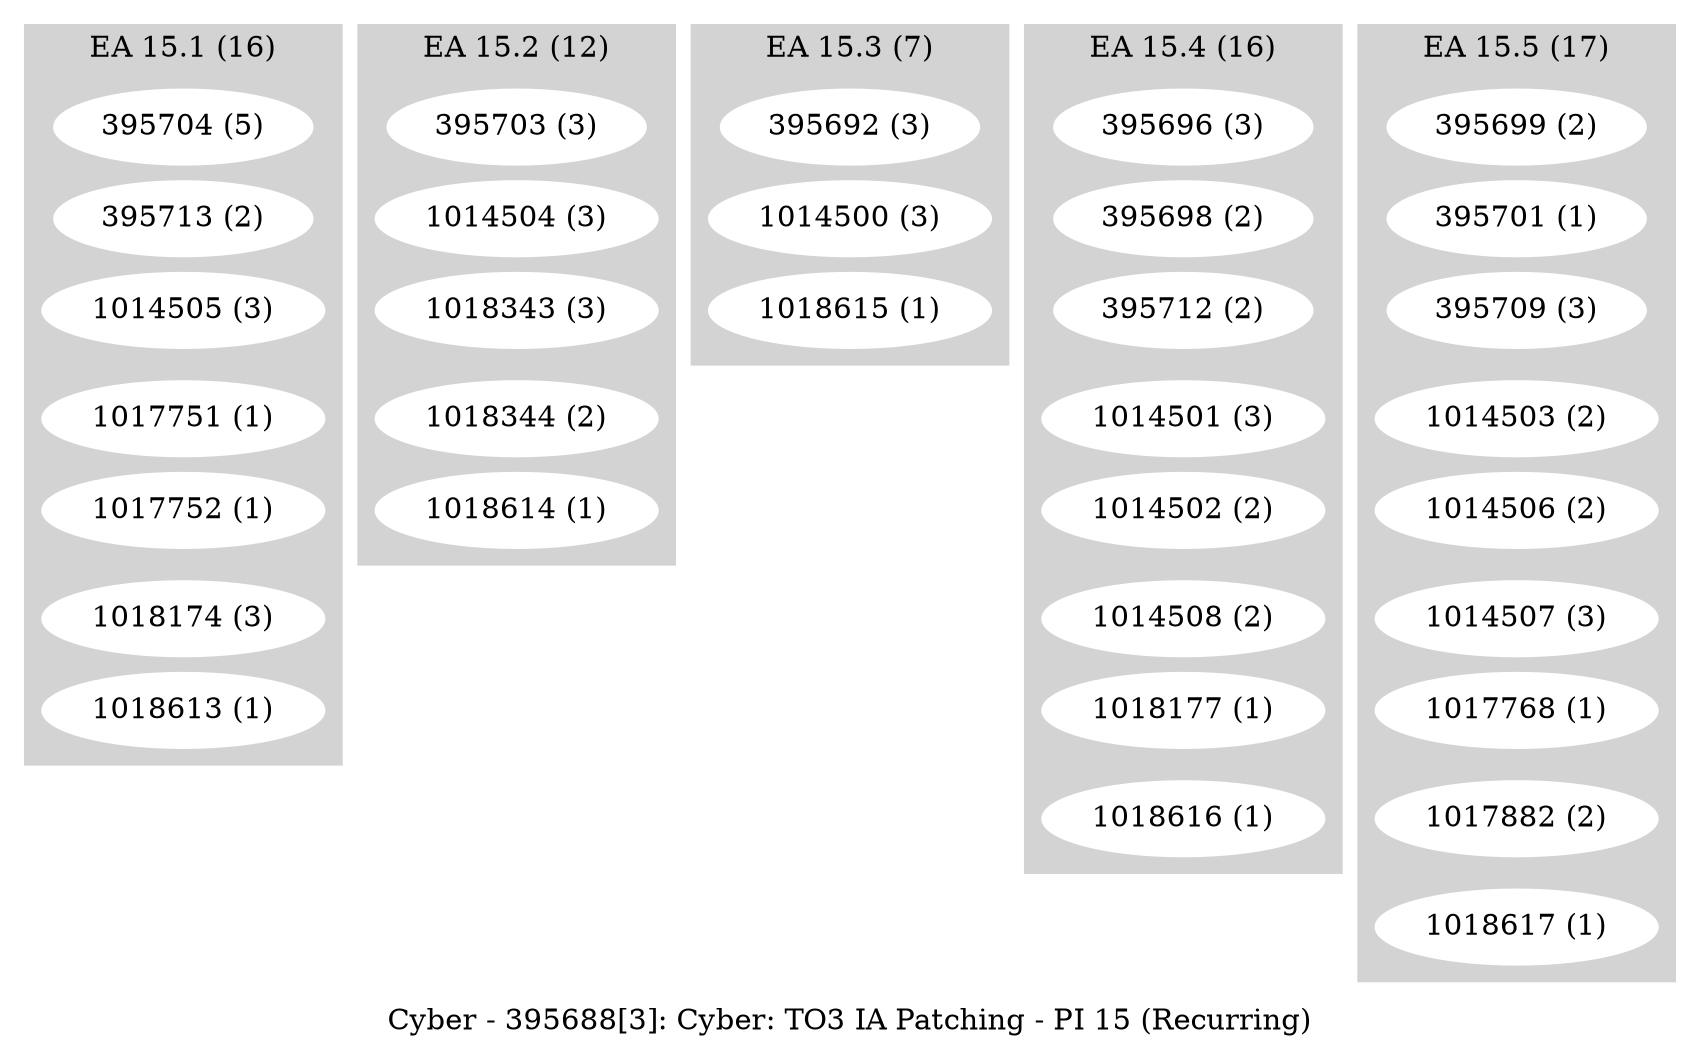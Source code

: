 digraph G {
    label = "Cyber - 395688[3]: Cyber: TO3 IA Patching - PI 15 (Recurring)";
    ranksep = .1
    subgraph cluster_1 {
        style=filled;
        color=lightgrey;
        node [style=filled,color=white];
        "395704 (5)" ->       
        "395713 (2)" ->       
        "1014505 (3)" ->       
        "1017751 (1)" ->       
        "1017752 (1)" ->       
        "1018174 (3)" ->       
        "1018613 (1)"
        [style=invis];
        label = "EA 15.1 (16)";
    }
    subgraph cluster_2 {
        style=filled;
        color=lightgrey;
        node [style=filled,color=white];
        "395703 (3)" ->       
        "1014504 (3)" ->       
        "1018343 (3)" ->       
        "1018344 (2)" ->       
        "1018614 (1)"
        [style=invis];
        label = "EA 15.2 (12)";
    }
    subgraph cluster_3 {
        style=filled;
        color=lightgrey;
        node [style=filled,color=white];
        "395692 (3)" ->       
        "1014500 (3)" ->       
        "1018615 (1)"
        [style=invis];
        label = "EA 15.3 (7)";
    }
    subgraph cluster_4 {
        style=filled;
        color=lightgrey;
        node [style=filled,color=white];
        "395696 (3)" ->       
        "395698 (2)" ->       
        "395712 (2)" ->       
        "1014501 (3)" ->       
        "1014502 (2)" ->       
        "1014508 (2)" ->       
        "1018177 (1)" ->       
        "1018616 (1)"
        [style=invis];
        label = "EA 15.4 (16)";
    }
    subgraph cluster_5 {
        style=filled;
        color=lightgrey;
        node [style=filled,color=white];
        "395699 (2)" ->       
        "395701 (1)" ->       
        "395709 (3)" ->       
        "1014503 (2)" ->       
        "1014506 (2)" ->       
        "1014507 (3)" ->       
        "1017768 (1)" ->       
        "1017882 (2)" ->       
        "1018617 (1)"
        [style=invis];
        label = "EA 15.5 (17)";
    }
}
